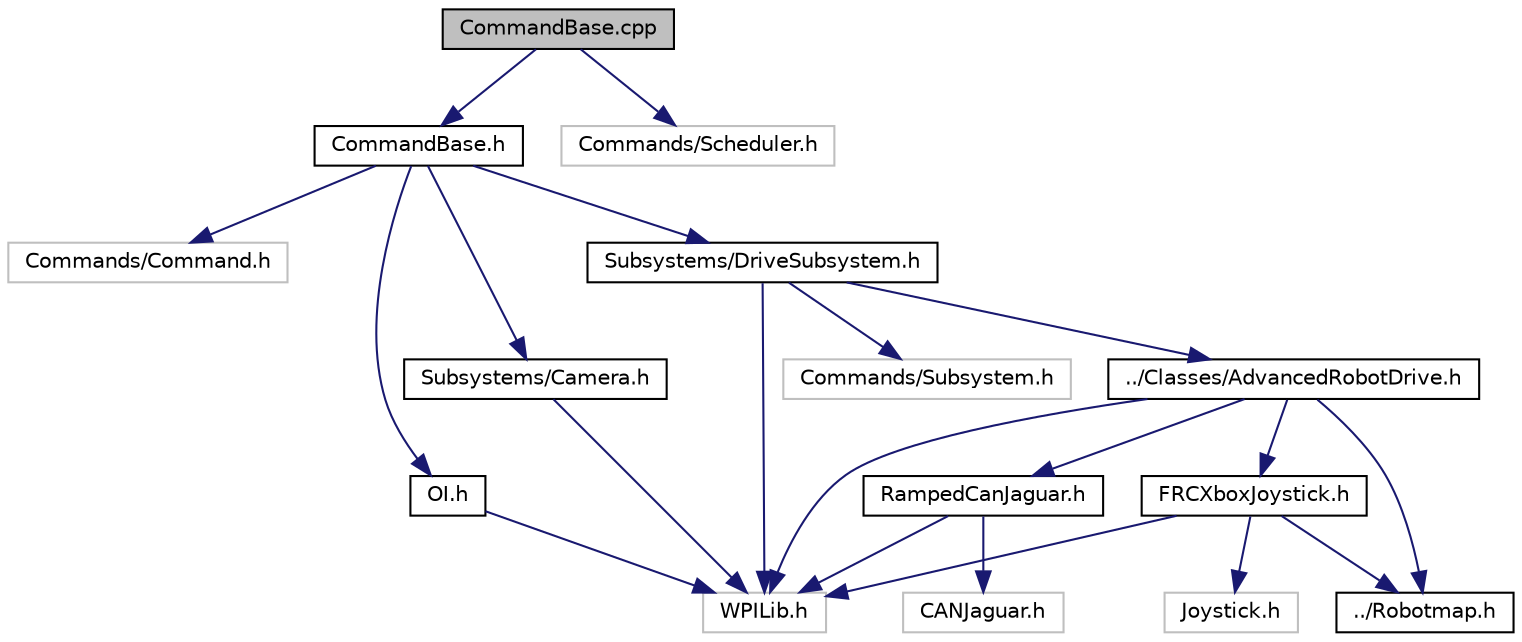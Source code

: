 digraph G
{
  edge [fontname="Helvetica",fontsize="10",labelfontname="Helvetica",labelfontsize="10"];
  node [fontname="Helvetica",fontsize="10",shape=record];
  Node1 [label="CommandBase.cpp",height=0.2,width=0.4,color="black", fillcolor="grey75", style="filled" fontcolor="black"];
  Node1 -> Node2 [color="midnightblue",fontsize="10",style="solid",fontname="Helvetica"];
  Node2 [label="CommandBase.h",height=0.2,width=0.4,color="black", fillcolor="white", style="filled",URL="$_command_base_8h.html"];
  Node2 -> Node3 [color="midnightblue",fontsize="10",style="solid",fontname="Helvetica"];
  Node3 [label="Commands/Command.h",height=0.2,width=0.4,color="grey75", fillcolor="white", style="filled"];
  Node2 -> Node4 [color="midnightblue",fontsize="10",style="solid",fontname="Helvetica"];
  Node4 [label="Subsystems/DriveSubsystem.h",height=0.2,width=0.4,color="black", fillcolor="white", style="filled",URL="$_drive_subsystem_8h.html"];
  Node4 -> Node5 [color="midnightblue",fontsize="10",style="solid",fontname="Helvetica"];
  Node5 [label="Commands/Subsystem.h",height=0.2,width=0.4,color="grey75", fillcolor="white", style="filled"];
  Node4 -> Node6 [color="midnightblue",fontsize="10",style="solid",fontname="Helvetica"];
  Node6 [label="WPILib.h",height=0.2,width=0.4,color="grey75", fillcolor="white", style="filled"];
  Node4 -> Node7 [color="midnightblue",fontsize="10",style="solid",fontname="Helvetica"];
  Node7 [label="../Classes/AdvancedRobotDrive.h",height=0.2,width=0.4,color="black", fillcolor="white", style="filled",URL="$_advanced_robot_drive_8h.html"];
  Node7 -> Node6 [color="midnightblue",fontsize="10",style="solid",fontname="Helvetica"];
  Node7 -> Node8 [color="midnightblue",fontsize="10",style="solid",fontname="Helvetica"];
  Node8 [label="../Robotmap.h",height=0.2,width=0.4,color="black", fillcolor="white", style="filled",URL="$_robotmap_8h.html"];
  Node7 -> Node9 [color="midnightblue",fontsize="10",style="solid",fontname="Helvetica"];
  Node9 [label="FRCXboxJoystick.h",height=0.2,width=0.4,color="black", fillcolor="white", style="filled",URL="$_f_r_c_xbox_joystick_8h.html"];
  Node9 -> Node6 [color="midnightblue",fontsize="10",style="solid",fontname="Helvetica"];
  Node9 -> Node8 [color="midnightblue",fontsize="10",style="solid",fontname="Helvetica"];
  Node9 -> Node10 [color="midnightblue",fontsize="10",style="solid",fontname="Helvetica"];
  Node10 [label="Joystick.h",height=0.2,width=0.4,color="grey75", fillcolor="white", style="filled"];
  Node7 -> Node11 [color="midnightblue",fontsize="10",style="solid",fontname="Helvetica"];
  Node11 [label="RampedCanJaguar.h",height=0.2,width=0.4,color="black", fillcolor="white", style="filled",URL="$_ramped_c_a_n_jaguar_8h.html"];
  Node11 -> Node6 [color="midnightblue",fontsize="10",style="solid",fontname="Helvetica"];
  Node11 -> Node12 [color="midnightblue",fontsize="10",style="solid",fontname="Helvetica"];
  Node12 [label="CANJaguar.h",height=0.2,width=0.4,color="grey75", fillcolor="white", style="filled"];
  Node2 -> Node13 [color="midnightblue",fontsize="10",style="solid",fontname="Helvetica"];
  Node13 [label="Subsystems/Camera.h",height=0.2,width=0.4,color="black", fillcolor="white", style="filled",URL="$_camera_8h.html"];
  Node13 -> Node6 [color="midnightblue",fontsize="10",style="solid",fontname="Helvetica"];
  Node2 -> Node14 [color="midnightblue",fontsize="10",style="solid",fontname="Helvetica"];
  Node14 [label="OI.h",height=0.2,width=0.4,color="black", fillcolor="white", style="filled",URL="$_o_i_8h.html"];
  Node14 -> Node6 [color="midnightblue",fontsize="10",style="solid",fontname="Helvetica"];
  Node1 -> Node15 [color="midnightblue",fontsize="10",style="solid",fontname="Helvetica"];
  Node15 [label="Commands/Scheduler.h",height=0.2,width=0.4,color="grey75", fillcolor="white", style="filled"];
}
